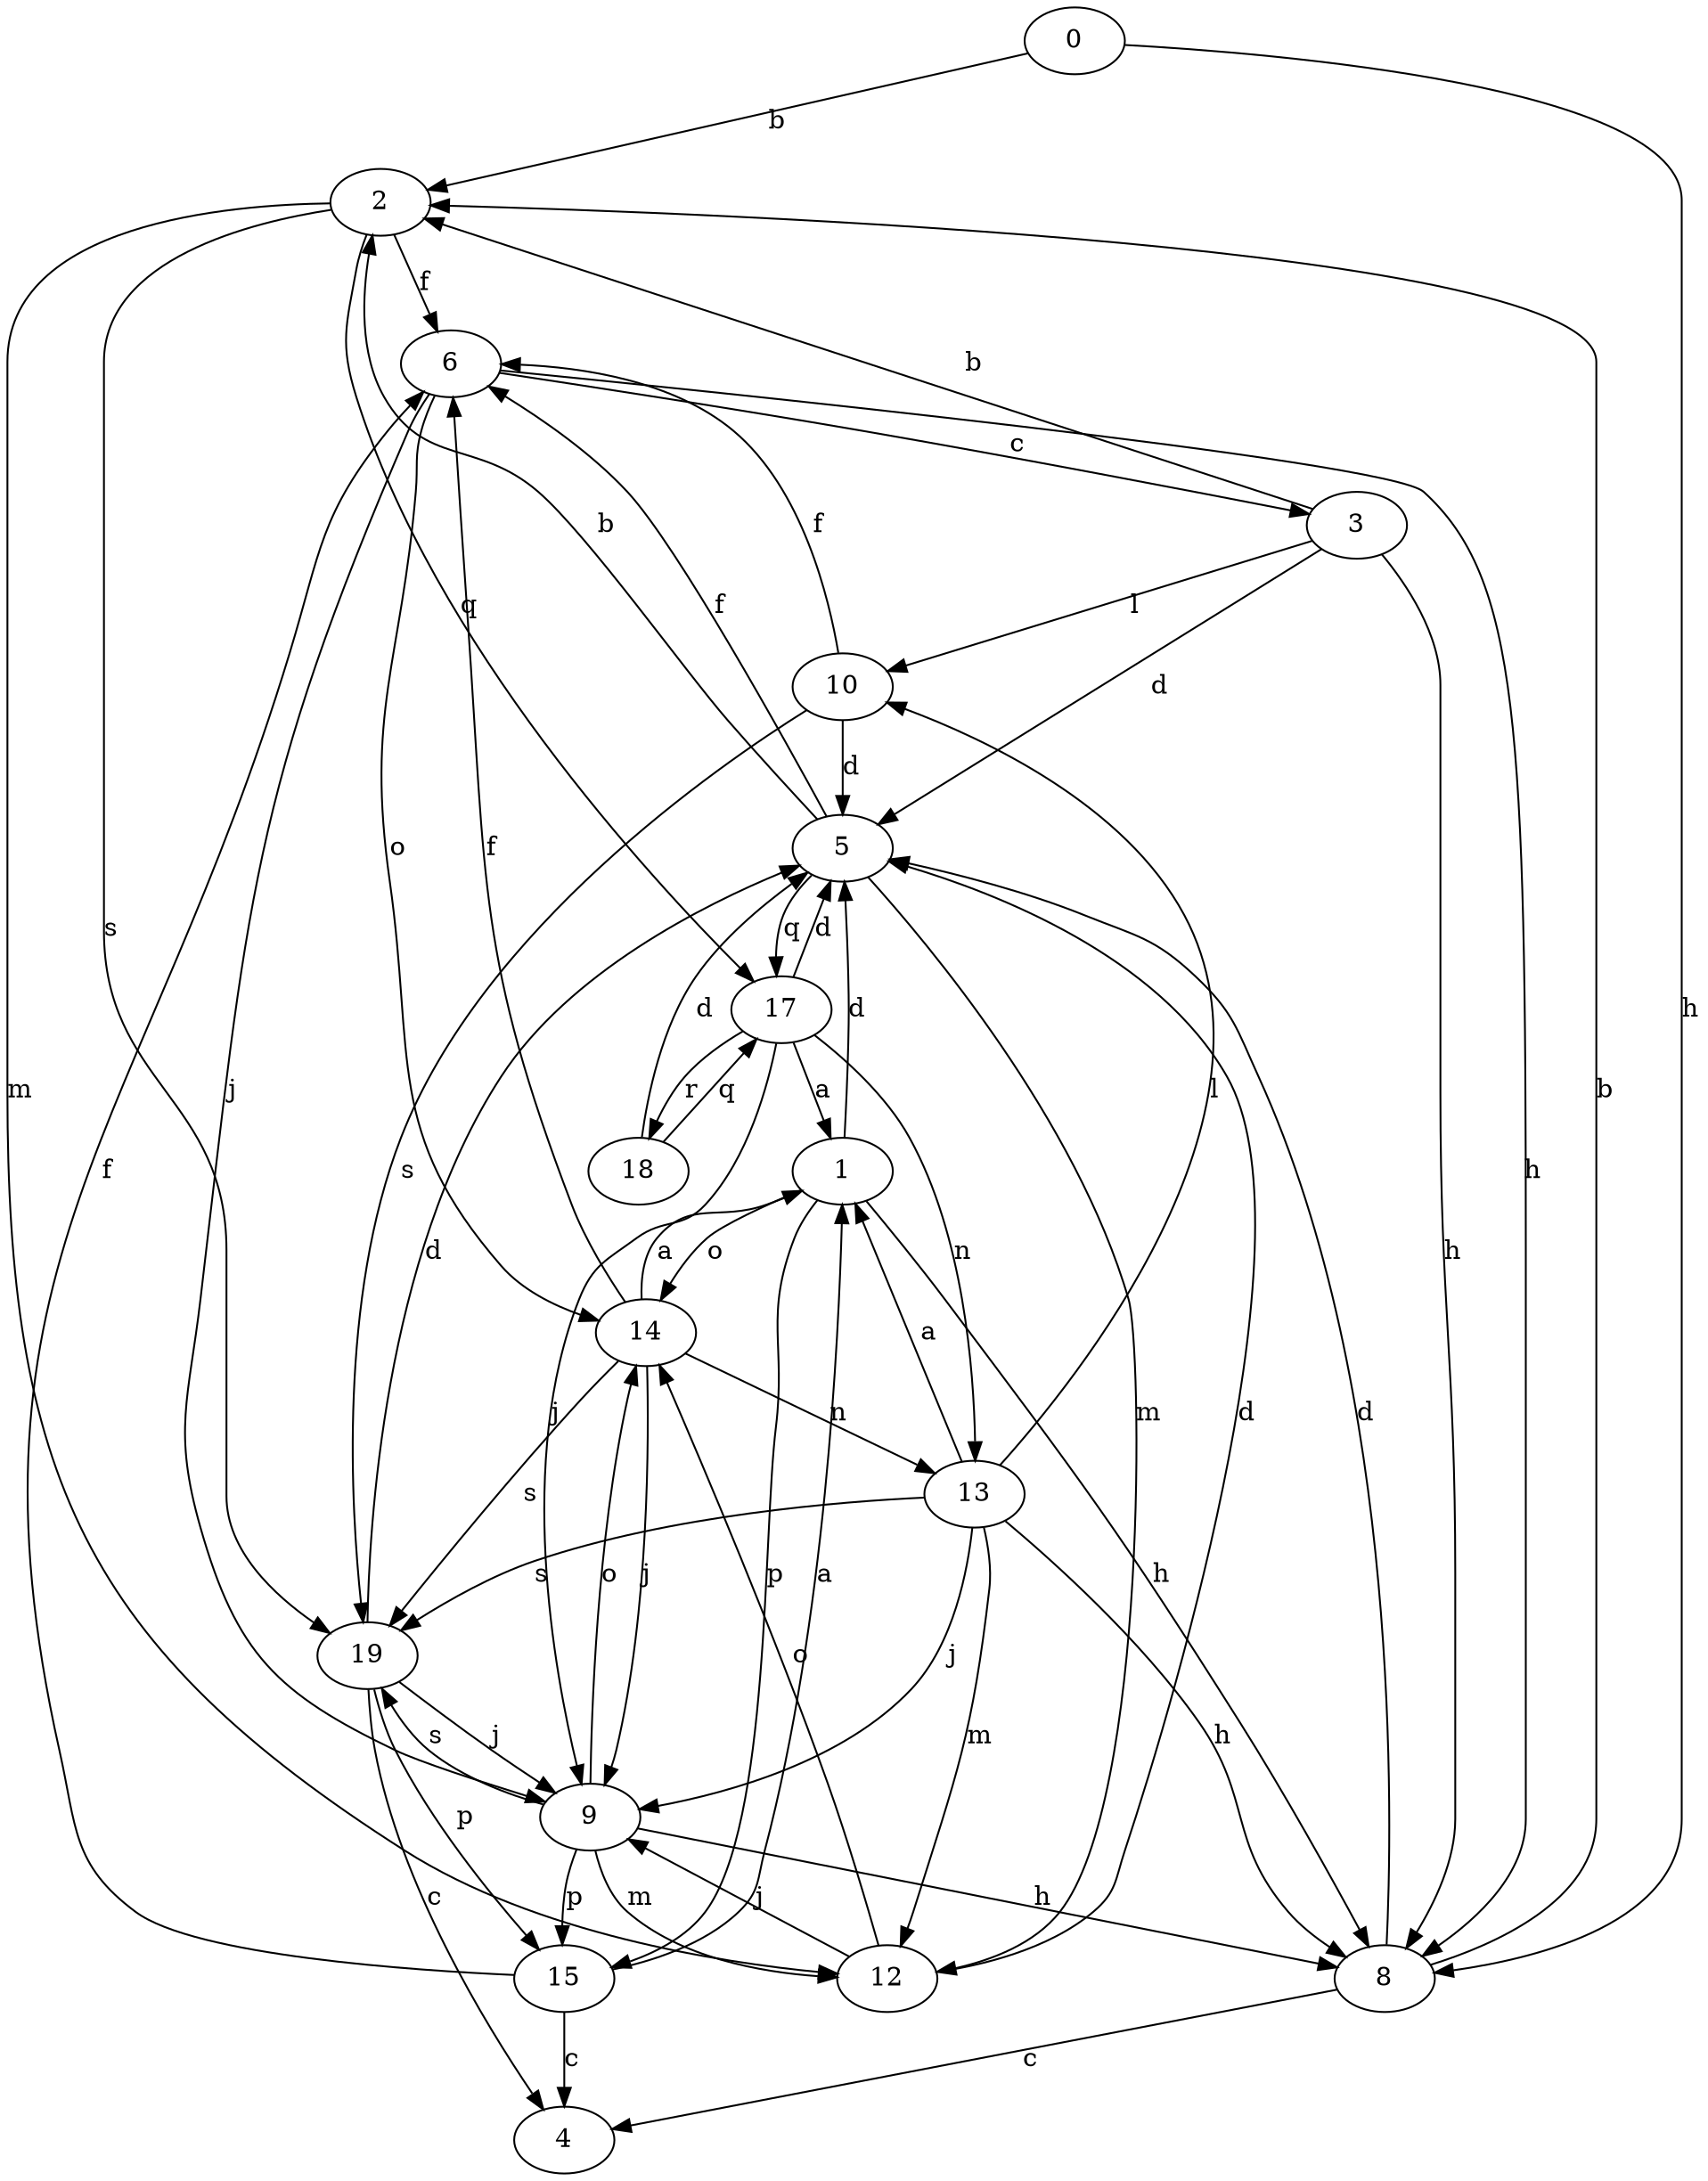 strict digraph  {
0;
1;
2;
3;
4;
5;
6;
8;
9;
10;
12;
13;
14;
15;
17;
18;
19;
0 -> 2  [label=b];
0 -> 8  [label=h];
1 -> 5  [label=d];
1 -> 8  [label=h];
1 -> 14  [label=o];
1 -> 15  [label=p];
2 -> 6  [label=f];
2 -> 12  [label=m];
2 -> 17  [label=q];
2 -> 19  [label=s];
3 -> 2  [label=b];
3 -> 5  [label=d];
3 -> 8  [label=h];
3 -> 10  [label=l];
5 -> 2  [label=b];
5 -> 6  [label=f];
5 -> 12  [label=m];
5 -> 17  [label=q];
6 -> 3  [label=c];
6 -> 8  [label=h];
6 -> 9  [label=j];
6 -> 14  [label=o];
8 -> 2  [label=b];
8 -> 4  [label=c];
8 -> 5  [label=d];
9 -> 8  [label=h];
9 -> 12  [label=m];
9 -> 14  [label=o];
9 -> 15  [label=p];
9 -> 19  [label=s];
10 -> 5  [label=d];
10 -> 6  [label=f];
10 -> 19  [label=s];
12 -> 5  [label=d];
12 -> 9  [label=j];
12 -> 14  [label=o];
13 -> 1  [label=a];
13 -> 8  [label=h];
13 -> 9  [label=j];
13 -> 10  [label=l];
13 -> 12  [label=m];
13 -> 19  [label=s];
14 -> 1  [label=a];
14 -> 6  [label=f];
14 -> 9  [label=j];
14 -> 13  [label=n];
14 -> 19  [label=s];
15 -> 1  [label=a];
15 -> 4  [label=c];
15 -> 6  [label=f];
17 -> 1  [label=a];
17 -> 5  [label=d];
17 -> 9  [label=j];
17 -> 13  [label=n];
17 -> 18  [label=r];
18 -> 5  [label=d];
18 -> 17  [label=q];
19 -> 4  [label=c];
19 -> 5  [label=d];
19 -> 9  [label=j];
19 -> 15  [label=p];
}
